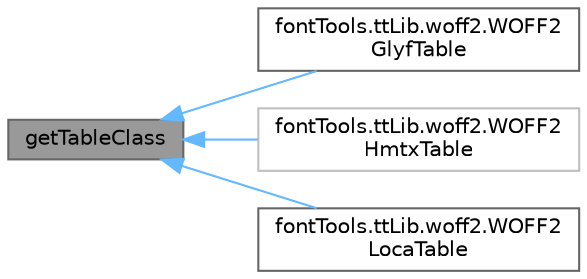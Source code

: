 digraph "getTableClass"
{
 // LATEX_PDF_SIZE
  bgcolor="transparent";
  edge [fontname=Helvetica,fontsize=10,labelfontname=Helvetica,labelfontsize=10];
  node [fontname=Helvetica,fontsize=10,shape=box,height=0.2,width=0.4];
  rankdir="LR";
  Node1 [id="Node000001",label="getTableClass",height=0.2,width=0.4,color="gray40", fillcolor="grey60", style="filled", fontcolor="black",tooltip=" "];
  Node1 -> Node2 [id="edge1_Node000001_Node000002",dir="back",color="steelblue1",style="solid",tooltip=" "];
  Node2 [id="Node000002",label="fontTools.ttLib.woff2.WOFF2\lGlyfTable",height=0.2,width=0.4,color="gray40", fillcolor="white", style="filled",URL="$d9/d99/classfontTools_1_1ttLib_1_1woff2_1_1WOFF2GlyfTable.html",tooltip=" "];
  Node1 -> Node3 [id="edge2_Node000001_Node000003",dir="back",color="steelblue1",style="solid",tooltip=" "];
  Node3 [id="Node000003",label="fontTools.ttLib.woff2.WOFF2\lHmtxTable",height=0.2,width=0.4,color="grey75", fillcolor="white", style="filled",URL="$d7/d0b/classfontTools_1_1ttLib_1_1woff2_1_1WOFF2HmtxTable.html",tooltip=" "];
  Node1 -> Node4 [id="edge3_Node000001_Node000004",dir="back",color="steelblue1",style="solid",tooltip=" "];
  Node4 [id="Node000004",label="fontTools.ttLib.woff2.WOFF2\lLocaTable",height=0.2,width=0.4,color="gray40", fillcolor="white", style="filled",URL="$dd/dc6/classfontTools_1_1ttLib_1_1woff2_1_1WOFF2LocaTable.html",tooltip=" "];
}
